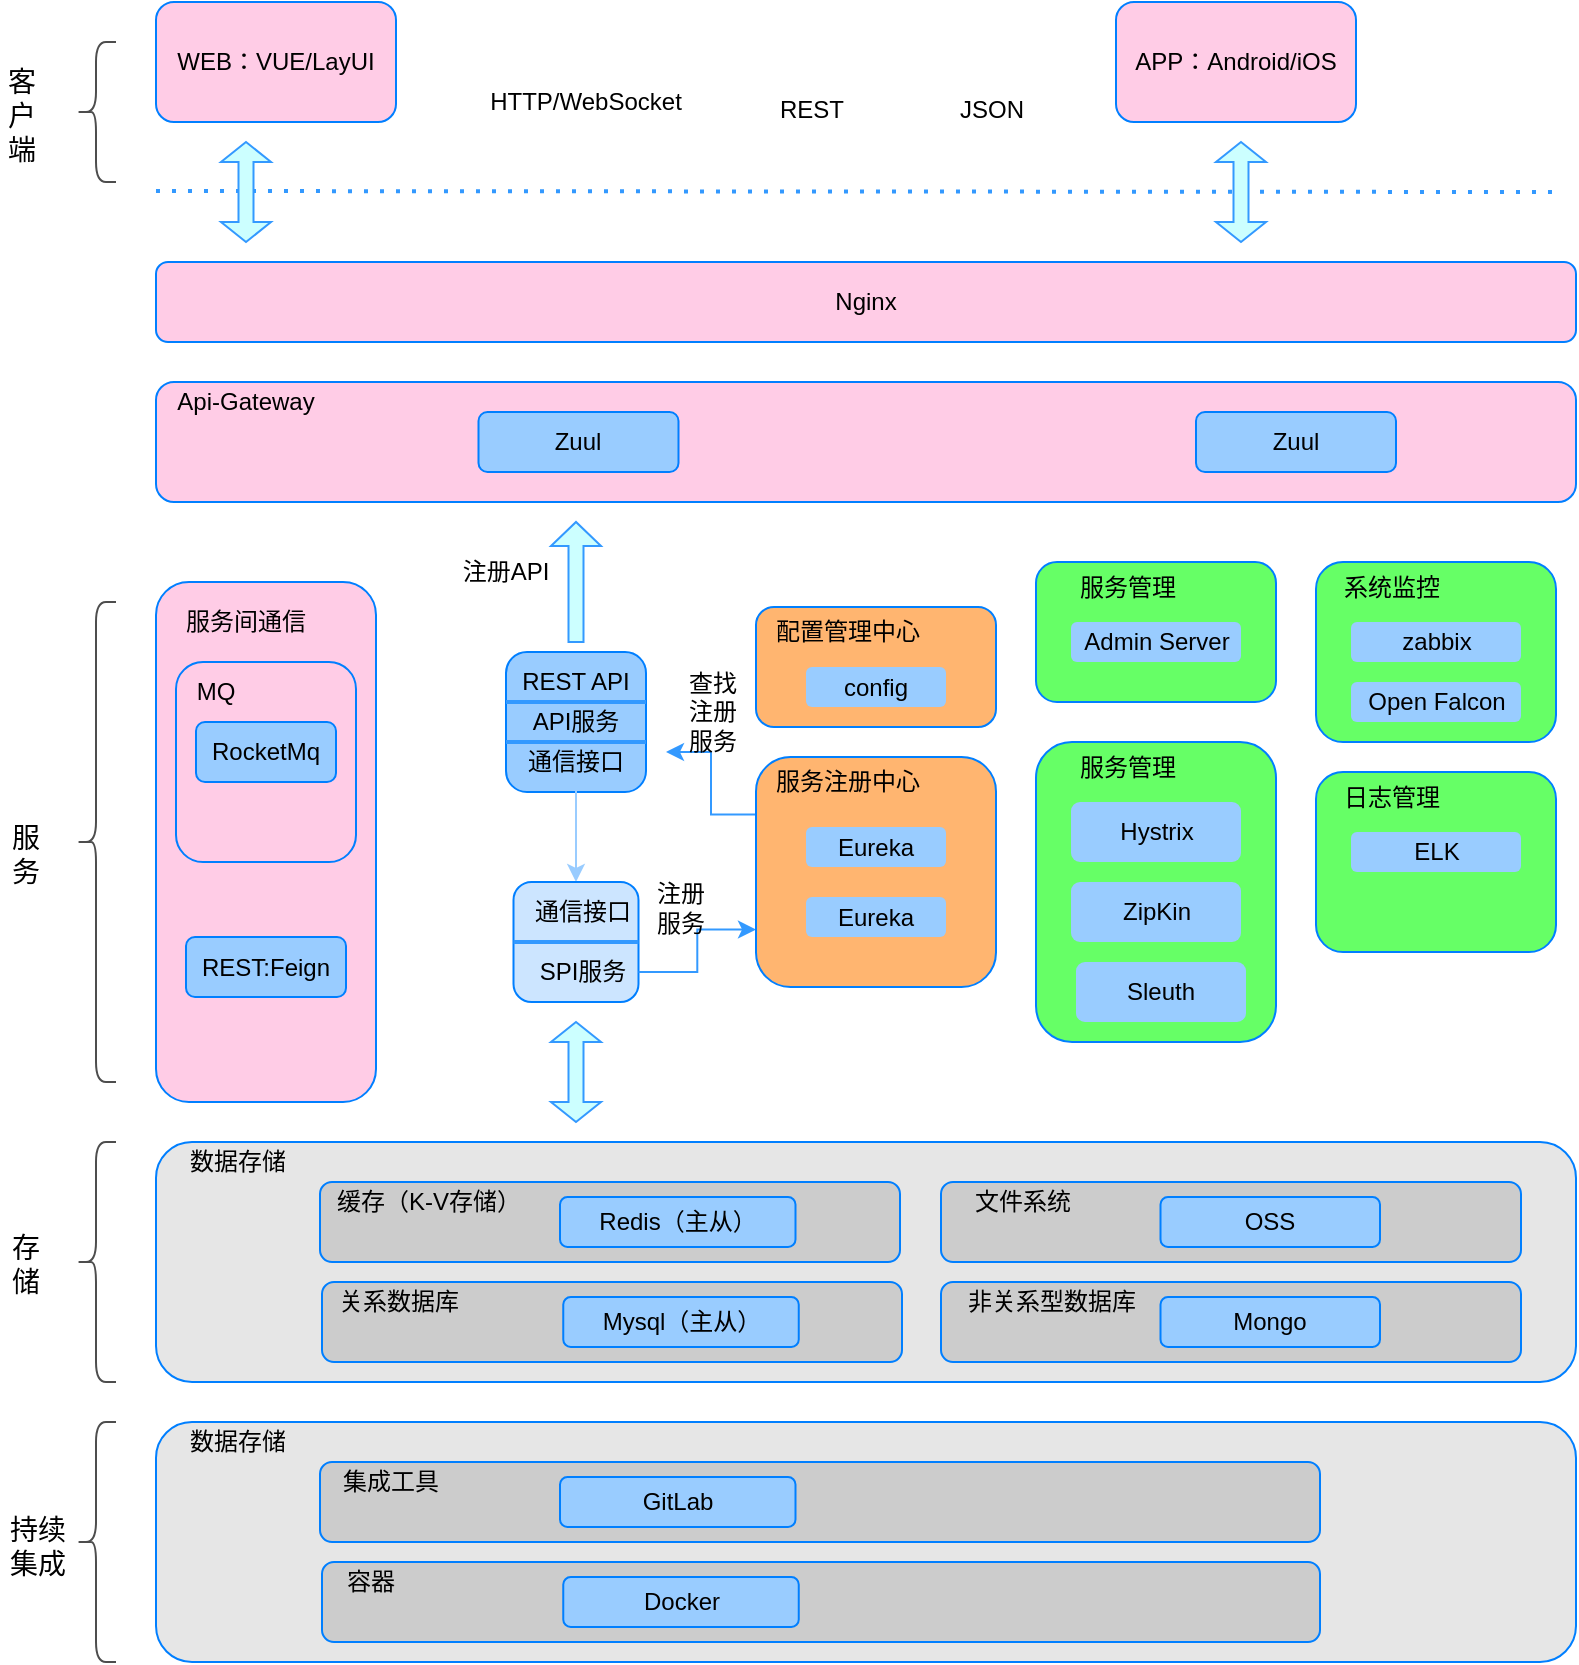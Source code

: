 <mxfile version="14.6.2" type="github"><diagram id="K902el5yAhRndNlSq89R" name="Page-1"><mxGraphModel dx="1197" dy="763" grid="1" gridSize="10" guides="1" tooltips="1" connect="1" arrows="1" fold="1" page="1" pageScale="1" pageWidth="827" pageHeight="1169" math="0" shadow="0"><root><mxCell id="0"/><mxCell id="1" parent="0"/><mxCell id="Bl_c-T-N0R6n8Bs1vp0Y-97" value="HTTP/WebSocket" style="text;html=1;strokeColor=none;fillColor=none;align=center;verticalAlign=middle;whiteSpace=wrap;rounded=0;shadow=1;" vertex="1" parent="1"><mxGeometry x="238" y="70" width="130" height="20" as="geometry"/></mxCell><mxCell id="Bl_c-T-N0R6n8Bs1vp0Y-1" value="WEB：VUE/LayUI" style="rounded=1;whiteSpace=wrap;html=1;strokeColor=#007FFF;fillColor=#FFCCE6;shadow=0;" vertex="1" parent="1"><mxGeometry x="88" y="30" width="120" height="60" as="geometry"/></mxCell><mxCell id="Bl_c-T-N0R6n8Bs1vp0Y-93" value="" style="shape=curlyBracket;whiteSpace=wrap;html=1;rounded=1;shadow=0;strokeColor=#4D4D4D;fillColor=#FFCCE6;" vertex="1" parent="1"><mxGeometry x="48" y="50" width="20" height="70" as="geometry"/></mxCell><mxCell id="Bl_c-T-N0R6n8Bs1vp0Y-99" value="&lt;div style=&quot;text-align: center&quot;&gt;&lt;font face=&quot;helvetica&quot;&gt;REST&lt;/font&gt;&lt;/div&gt;" style="text;whiteSpace=wrap;html=1;" vertex="1" parent="1"><mxGeometry x="398" y="70" width="36" height="30" as="geometry"/></mxCell><mxCell id="Bl_c-T-N0R6n8Bs1vp0Y-100" value="&lt;div style=&quot;text-align: center&quot;&gt;&lt;font face=&quot;helvetica&quot;&gt;JSON&lt;/font&gt;&lt;/div&gt;" style="text;whiteSpace=wrap;html=1;" vertex="1" parent="1"><mxGeometry x="488" y="70" width="46" height="30" as="geometry"/></mxCell><mxCell id="Bl_c-T-N0R6n8Bs1vp0Y-101" value="APP：Android/iOS" style="rounded=1;whiteSpace=wrap;html=1;strokeColor=#007FFF;fillColor=#FFCCE6;shadow=0;" vertex="1" parent="1"><mxGeometry x="568" y="30" width="120" height="60" as="geometry"/></mxCell><mxCell id="Bl_c-T-N0R6n8Bs1vp0Y-103" value="" style="endArrow=none;dashed=1;html=1;dashPattern=1 3;strokeWidth=2;strokeColor=#3399FF;startArrow=none;" edge="1" parent="1"><mxGeometry width="50" height="50" relative="1" as="geometry"><mxPoint x="88" y="124.5" as="sourcePoint"/><mxPoint x="788" y="125" as="targetPoint"/></mxGeometry></mxCell><mxCell id="Bl_c-T-N0R6n8Bs1vp0Y-105" value="Nginx" style="rounded=1;whiteSpace=wrap;html=1;strokeColor=#007FFF;fillColor=#FFCCE6;shadow=0;" vertex="1" parent="1"><mxGeometry x="88" y="160" width="710" height="40" as="geometry"/></mxCell><mxCell id="Bl_c-T-N0R6n8Bs1vp0Y-106" value="" style="rounded=1;whiteSpace=wrap;html=1;strokeColor=#007FFF;fillColor=#FFCCE6;shadow=0;" vertex="1" parent="1"><mxGeometry x="88" y="220" width="710" height="60" as="geometry"/></mxCell><mxCell id="Bl_c-T-N0R6n8Bs1vp0Y-107" value="Api-Gateway" style="text;html=1;strokeColor=none;fillColor=none;align=center;verticalAlign=middle;whiteSpace=wrap;rounded=0;shadow=0;" vertex="1" parent="1"><mxGeometry x="88" y="220" width="90" height="20" as="geometry"/></mxCell><mxCell id="Bl_c-T-N0R6n8Bs1vp0Y-108" value="Zuul" style="rounded=1;whiteSpace=wrap;html=1;strokeColor=#007FFF;fillColor=#99CCFF;shadow=0;" vertex="1" parent="1"><mxGeometry x="249.25" y="235" width="100" height="30" as="geometry"/></mxCell><mxCell id="Bl_c-T-N0R6n8Bs1vp0Y-109" value="Zuul" style="rounded=1;whiteSpace=wrap;html=1;strokeColor=#007FFF;fillColor=#99CCFF;shadow=0;" vertex="1" parent="1"><mxGeometry x="608" y="235" width="100" height="30" as="geometry"/></mxCell><mxCell id="Bl_c-T-N0R6n8Bs1vp0Y-110" value="" style="shape=curlyBracket;whiteSpace=wrap;html=1;rounded=1;shadow=0;strokeColor=#4D4D4D;fillColor=#FFCCE6;" vertex="1" parent="1"><mxGeometry x="48" y="600" width="20" height="120" as="geometry"/></mxCell><mxCell id="Bl_c-T-N0R6n8Bs1vp0Y-111" value="" style="shape=doubleArrow;direction=south;whiteSpace=wrap;html=1;shadow=0;strokeColor=#3399FF;fillColor=#CCFFFF;" vertex="1" parent="1"><mxGeometry x="120.5" y="100" width="25" height="50" as="geometry"/></mxCell><mxCell id="Bl_c-T-N0R6n8Bs1vp0Y-113" value="&lt;div style=&quot;text-align: center&quot;&gt;&lt;font face=&quot;helvetica&quot; style=&quot;font-size: 14px&quot;&gt;客户端&lt;/font&gt;&lt;/div&gt;" style="text;whiteSpace=wrap;html=1;" vertex="1" parent="1"><mxGeometry x="10" y="55" width="20" height="50" as="geometry"/></mxCell><mxCell id="Bl_c-T-N0R6n8Bs1vp0Y-114" value="&lt;div style=&quot;text-align: center&quot;&gt;&lt;font face=&quot;helvetica&quot;&gt;&lt;span style=&quot;font-size: 14px&quot;&gt;存储&lt;/span&gt;&lt;/font&gt;&lt;/div&gt;" style="text;whiteSpace=wrap;html=1;" vertex="1" parent="1"><mxGeometry x="14" y="637.5" width="12" height="45" as="geometry"/></mxCell><mxCell id="Bl_c-T-N0R6n8Bs1vp0Y-115" value="" style="rounded=1;whiteSpace=wrap;html=1;strokeColor=#007FFF;fillColor=#FFCCE6;shadow=0;" vertex="1" parent="1"><mxGeometry x="88" y="320" width="110" height="260" as="geometry"/></mxCell><mxCell id="Bl_c-T-N0R6n8Bs1vp0Y-116" value="服务间通信" style="text;html=1;strokeColor=none;fillColor=none;align=center;verticalAlign=middle;whiteSpace=wrap;rounded=0;shadow=0;" vertex="1" parent="1"><mxGeometry x="88" y="330" width="90" height="20" as="geometry"/></mxCell><mxCell id="Bl_c-T-N0R6n8Bs1vp0Y-117" value="" style="rounded=1;whiteSpace=wrap;html=1;strokeColor=#007FFF;fillColor=#FFCCE6;shadow=0;" vertex="1" parent="1"><mxGeometry x="98" y="360" width="90" height="100" as="geometry"/></mxCell><mxCell id="Bl_c-T-N0R6n8Bs1vp0Y-118" value="MQ" style="text;html=1;strokeColor=none;fillColor=none;align=center;verticalAlign=middle;whiteSpace=wrap;rounded=0;shadow=0;" vertex="1" parent="1"><mxGeometry x="98" y="370" width="40" height="10" as="geometry"/></mxCell><mxCell id="Bl_c-T-N0R6n8Bs1vp0Y-119" value="RocketMq" style="rounded=1;whiteSpace=wrap;html=1;strokeColor=#007FFF;fillColor=#99CCFF;shadow=0;" vertex="1" parent="1"><mxGeometry x="108" y="390" width="70" height="30" as="geometry"/></mxCell><mxCell id="Bl_c-T-N0R6n8Bs1vp0Y-121" value="REST:Feign" style="rounded=1;whiteSpace=wrap;html=1;strokeColor=#007FFF;fillColor=#99CCFF;shadow=0;" vertex="1" parent="1"><mxGeometry x="103" y="497.5" width="80" height="30" as="geometry"/></mxCell><mxCell id="Bl_c-T-N0R6n8Bs1vp0Y-123" value="" style="shape=curlyBracket;whiteSpace=wrap;html=1;rounded=1;shadow=0;strokeColor=#4D4D4D;fillColor=#FFCCE6;" vertex="1" parent="1"><mxGeometry x="48" y="330" width="20" height="240" as="geometry"/></mxCell><mxCell id="Bl_c-T-N0R6n8Bs1vp0Y-124" value="&lt;div style=&quot;text-align: center&quot;&gt;&lt;font face=&quot;helvetica&quot;&gt;&lt;span style=&quot;font-size: 14px&quot;&gt;服务&lt;/span&gt;&lt;/font&gt;&lt;/div&gt;" style="text;whiteSpace=wrap;html=1;" vertex="1" parent="1"><mxGeometry x="14" y="432.5" width="12" height="35" as="geometry"/></mxCell><mxCell id="Bl_c-T-N0R6n8Bs1vp0Y-127" value="" style="rounded=1;whiteSpace=wrap;html=1;strokeColor=#007FFF;fillColor=#99CCFF;shadow=0;" vertex="1" parent="1"><mxGeometry x="263" y="355" width="70" height="70" as="geometry"/></mxCell><mxCell id="Bl_c-T-N0R6n8Bs1vp0Y-128" value="" style="line;strokeWidth=2;html=1;shadow=0;fillColor=#3399FF;strokeColor=#3399FF;" vertex="1" parent="1"><mxGeometry x="263" y="375" width="70" height="10" as="geometry"/></mxCell><mxCell id="Bl_c-T-N0R6n8Bs1vp0Y-130" value="" style="line;strokeWidth=2;html=1;shadow=0;fillColor=#3399FF;strokeColor=#3399FF;" vertex="1" parent="1"><mxGeometry x="263" y="395" width="70" height="10" as="geometry"/></mxCell><mxCell id="Bl_c-T-N0R6n8Bs1vp0Y-131" value="REST API" style="text;html=1;strokeColor=none;fillColor=none;align=center;verticalAlign=middle;whiteSpace=wrap;rounded=0;shadow=0;" vertex="1" parent="1"><mxGeometry x="253" y="360" width="90" height="20" as="geometry"/></mxCell><mxCell id="Bl_c-T-N0R6n8Bs1vp0Y-133" value="API服务" style="text;html=1;strokeColor=none;fillColor=none;align=center;verticalAlign=middle;whiteSpace=wrap;rounded=0;shadow=0;" vertex="1" parent="1"><mxGeometry x="253" y="380" width="90" height="20" as="geometry"/></mxCell><mxCell id="Bl_c-T-N0R6n8Bs1vp0Y-156" style="edgeStyle=orthogonalEdgeStyle;rounded=0;orthogonalLoop=1;jettySize=auto;html=1;exitX=0.5;exitY=1;exitDx=0;exitDy=0;entryX=0.5;entryY=0;entryDx=0;entryDy=0;strokeColor=#99CCFF;" edge="1" parent="1" source="Bl_c-T-N0R6n8Bs1vp0Y-134" target="Bl_c-T-N0R6n8Bs1vp0Y-138"><mxGeometry relative="1" as="geometry"/></mxCell><mxCell id="Bl_c-T-N0R6n8Bs1vp0Y-134" value="通信接口" style="text;html=1;strokeColor=none;fillColor=none;align=center;verticalAlign=middle;whiteSpace=wrap;rounded=0;shadow=0;" vertex="1" parent="1"><mxGeometry x="253" y="400" width="90" height="20" as="geometry"/></mxCell><mxCell id="Bl_c-T-N0R6n8Bs1vp0Y-135" value="" style="shape=singleArrow;direction=north;whiteSpace=wrap;html=1;shadow=0;strokeColor=#3399FF;fillColor=#CCFFFF;" vertex="1" parent="1"><mxGeometry x="285.5" y="290" width="25" height="60" as="geometry"/></mxCell><mxCell id="Bl_c-T-N0R6n8Bs1vp0Y-136" value="注册API" style="text;html=1;strokeColor=none;fillColor=none;align=center;verticalAlign=middle;whiteSpace=wrap;rounded=0;shadow=0;" vertex="1" parent="1"><mxGeometry x="218" y="305" width="90" height="20" as="geometry"/></mxCell><mxCell id="Bl_c-T-N0R6n8Bs1vp0Y-137" value="" style="shape=doubleArrow;direction=south;whiteSpace=wrap;html=1;shadow=0;strokeColor=#3399FF;fillColor=#CCFFFF;" vertex="1" parent="1"><mxGeometry x="618" y="100" width="25" height="50" as="geometry"/></mxCell><mxCell id="Bl_c-T-N0R6n8Bs1vp0Y-138" value="" style="rounded=1;whiteSpace=wrap;html=1;strokeColor=#007FFF;fillColor=#CCE5FF;shadow=0;" vertex="1" parent="1"><mxGeometry x="266.75" y="470" width="62.5" height="60" as="geometry"/></mxCell><mxCell id="Bl_c-T-N0R6n8Bs1vp0Y-144" value="通信接口" style="text;html=1;strokeColor=none;fillColor=none;align=center;verticalAlign=middle;whiteSpace=wrap;rounded=0;shadow=0;" vertex="1" parent="1"><mxGeometry x="274.25" y="475" width="55" height="20" as="geometry"/></mxCell><mxCell id="Bl_c-T-N0R6n8Bs1vp0Y-185" style="edgeStyle=orthogonalEdgeStyle;rounded=0;orthogonalLoop=1;jettySize=auto;html=1;exitX=1;exitY=0.5;exitDx=0;exitDy=0;entryX=0;entryY=0.75;entryDx=0;entryDy=0;strokeColor=#3399FF;" edge="1" parent="1" source="Bl_c-T-N0R6n8Bs1vp0Y-146" target="Bl_c-T-N0R6n8Bs1vp0Y-160"><mxGeometry relative="1" as="geometry"/></mxCell><mxCell id="Bl_c-T-N0R6n8Bs1vp0Y-146" value="SPI服务" style="text;html=1;strokeColor=none;fillColor=none;align=center;verticalAlign=middle;whiteSpace=wrap;rounded=0;shadow=0;" vertex="1" parent="1"><mxGeometry x="274.25" y="505" width="55" height="20" as="geometry"/></mxCell><mxCell id="Bl_c-T-N0R6n8Bs1vp0Y-152" value="" style="line;strokeWidth=2;html=1;shadow=0;fillColor=#3399FF;strokeColor=#3399FF;" vertex="1" parent="1"><mxGeometry x="266.75" y="495" width="62.5" height="10" as="geometry"/></mxCell><mxCell id="Bl_c-T-N0R6n8Bs1vp0Y-157" value="" style="rounded=1;whiteSpace=wrap;html=1;strokeColor=#007FFF;fillColor=#FFB570;shadow=0;" vertex="1" parent="1"><mxGeometry x="388" y="332.5" width="120" height="60" as="geometry"/></mxCell><mxCell id="Bl_c-T-N0R6n8Bs1vp0Y-158" value="config" style="rounded=1;whiteSpace=wrap;html=1;strokeColor=none;fillColor=#99CCFF;shadow=0;" vertex="1" parent="1"><mxGeometry x="413" y="362.5" width="70" height="20" as="geometry"/></mxCell><mxCell id="Bl_c-T-N0R6n8Bs1vp0Y-159" value="配置管理中心" style="text;html=1;strokeColor=none;fillColor=none;align=center;verticalAlign=middle;whiteSpace=wrap;rounded=0;shadow=1;" vertex="1" parent="1"><mxGeometry x="394" y="337.5" width="80" height="15" as="geometry"/></mxCell><mxCell id="Bl_c-T-N0R6n8Bs1vp0Y-184" style="edgeStyle=orthogonalEdgeStyle;rounded=0;orthogonalLoop=1;jettySize=auto;html=1;exitX=0;exitY=0.25;exitDx=0;exitDy=0;entryX=1;entryY=0.25;entryDx=0;entryDy=0;strokeColor=#3399FF;" edge="1" parent="1" source="Bl_c-T-N0R6n8Bs1vp0Y-160" target="Bl_c-T-N0R6n8Bs1vp0Y-134"><mxGeometry relative="1" as="geometry"/></mxCell><mxCell id="Bl_c-T-N0R6n8Bs1vp0Y-160" value="" style="rounded=1;whiteSpace=wrap;html=1;strokeColor=#007FFF;fillColor=#FFB570;shadow=0;" vertex="1" parent="1"><mxGeometry x="388" y="407.5" width="120" height="115" as="geometry"/></mxCell><mxCell id="Bl_c-T-N0R6n8Bs1vp0Y-161" value="Eureka" style="rounded=1;whiteSpace=wrap;html=1;strokeColor=none;fillColor=#99CCFF;shadow=0;" vertex="1" parent="1"><mxGeometry x="413" y="442.5" width="70" height="20" as="geometry"/></mxCell><mxCell id="Bl_c-T-N0R6n8Bs1vp0Y-162" value="服务注册中心" style="text;html=1;strokeColor=none;fillColor=none;align=center;verticalAlign=middle;whiteSpace=wrap;rounded=0;shadow=1;" vertex="1" parent="1"><mxGeometry x="394" y="412.5" width="80" height="15" as="geometry"/></mxCell><mxCell id="Bl_c-T-N0R6n8Bs1vp0Y-163" value="Eureka" style="rounded=1;whiteSpace=wrap;html=1;strokeColor=none;fillColor=#99CCFF;shadow=0;" vertex="1" parent="1"><mxGeometry x="413" y="477.5" width="70" height="20" as="geometry"/></mxCell><mxCell id="Bl_c-T-N0R6n8Bs1vp0Y-165" value="" style="rounded=1;whiteSpace=wrap;html=1;strokeColor=#007FFF;fillColor=#66FF66;shadow=0;" vertex="1" parent="1"><mxGeometry x="528" y="310" width="120" height="70" as="geometry"/></mxCell><mxCell id="Bl_c-T-N0R6n8Bs1vp0Y-166" value="Admin Server" style="rounded=1;whiteSpace=wrap;html=1;strokeColor=none;fillColor=#99CCFF;shadow=0;" vertex="1" parent="1"><mxGeometry x="545.5" y="340" width="85" height="20" as="geometry"/></mxCell><mxCell id="Bl_c-T-N0R6n8Bs1vp0Y-167" value="服务管理" style="text;html=1;strokeColor=none;fillColor=none;align=center;verticalAlign=middle;whiteSpace=wrap;rounded=0;shadow=1;" vertex="1" parent="1"><mxGeometry x="534" y="315" width="80" height="15" as="geometry"/></mxCell><mxCell id="Bl_c-T-N0R6n8Bs1vp0Y-168" value="" style="rounded=1;whiteSpace=wrap;html=1;strokeColor=#007FFF;fillColor=#66FF66;shadow=0;" vertex="1" parent="1"><mxGeometry x="528" y="400" width="120" height="150" as="geometry"/></mxCell><mxCell id="Bl_c-T-N0R6n8Bs1vp0Y-169" value="Hystrix" style="rounded=1;whiteSpace=wrap;html=1;strokeColor=none;fillColor=#99CCFF;shadow=0;" vertex="1" parent="1"><mxGeometry x="545.5" y="430" width="85" height="30" as="geometry"/></mxCell><mxCell id="Bl_c-T-N0R6n8Bs1vp0Y-170" value="服务管理" style="text;html=1;strokeColor=none;fillColor=none;align=center;verticalAlign=middle;whiteSpace=wrap;rounded=0;shadow=1;" vertex="1" parent="1"><mxGeometry x="534" y="405" width="80" height="15" as="geometry"/></mxCell><mxCell id="Bl_c-T-N0R6n8Bs1vp0Y-171" value="ZipKin" style="rounded=1;whiteSpace=wrap;html=1;strokeColor=none;fillColor=#99CCFF;shadow=0;" vertex="1" parent="1"><mxGeometry x="545.5" y="470" width="85" height="30" as="geometry"/></mxCell><mxCell id="Bl_c-T-N0R6n8Bs1vp0Y-172" value="Sleuth" style="rounded=1;whiteSpace=wrap;html=1;strokeColor=none;fillColor=#99CCFF;shadow=0;" vertex="1" parent="1"><mxGeometry x="548" y="510" width="85" height="30" as="geometry"/></mxCell><mxCell id="Bl_c-T-N0R6n8Bs1vp0Y-174" value="" style="rounded=1;whiteSpace=wrap;html=1;strokeColor=#007FFF;fillColor=#66FF66;shadow=0;" vertex="1" parent="1"><mxGeometry x="668" y="310" width="120" height="90" as="geometry"/></mxCell><mxCell id="Bl_c-T-N0R6n8Bs1vp0Y-175" value="zabbix" style="rounded=1;whiteSpace=wrap;html=1;strokeColor=none;fillColor=#99CCFF;shadow=0;" vertex="1" parent="1"><mxGeometry x="685.5" y="340" width="85" height="20" as="geometry"/></mxCell><mxCell id="Bl_c-T-N0R6n8Bs1vp0Y-176" value="系统监控" style="text;html=1;strokeColor=none;fillColor=none;align=center;verticalAlign=middle;whiteSpace=wrap;rounded=0;shadow=1;" vertex="1" parent="1"><mxGeometry x="674" y="315" width="64" height="15" as="geometry"/></mxCell><mxCell id="Bl_c-T-N0R6n8Bs1vp0Y-177" value="Open Falcon" style="rounded=1;whiteSpace=wrap;html=1;strokeColor=none;fillColor=#99CCFF;shadow=0;" vertex="1" parent="1"><mxGeometry x="685.5" y="370" width="85" height="20" as="geometry"/></mxCell><mxCell id="Bl_c-T-N0R6n8Bs1vp0Y-179" value="" style="rounded=1;whiteSpace=wrap;html=1;strokeColor=#007FFF;fillColor=#66FF66;shadow=0;" vertex="1" parent="1"><mxGeometry x="668" y="415" width="120" height="90" as="geometry"/></mxCell><mxCell id="Bl_c-T-N0R6n8Bs1vp0Y-180" value="ELK" style="rounded=1;whiteSpace=wrap;html=1;strokeColor=none;fillColor=#99CCFF;shadow=0;" vertex="1" parent="1"><mxGeometry x="685.5" y="445" width="85" height="20" as="geometry"/></mxCell><mxCell id="Bl_c-T-N0R6n8Bs1vp0Y-181" value="日志管理" style="text;html=1;strokeColor=none;fillColor=none;align=center;verticalAlign=middle;whiteSpace=wrap;rounded=0;shadow=1;" vertex="1" parent="1"><mxGeometry x="674" y="420" width="64" height="15" as="geometry"/></mxCell><mxCell id="Bl_c-T-N0R6n8Bs1vp0Y-187" value="查找注册服务" style="text;html=1;strokeColor=none;fillColor=none;align=center;verticalAlign=middle;whiteSpace=wrap;rounded=0;shadow=1;" vertex="1" parent="1"><mxGeometry x="349.25" y="362.5" width="35" height="45" as="geometry"/></mxCell><mxCell id="Bl_c-T-N0R6n8Bs1vp0Y-188" value="注册服务" style="text;html=1;strokeColor=none;fillColor=none;align=center;verticalAlign=middle;whiteSpace=wrap;rounded=0;shadow=1;" vertex="1" parent="1"><mxGeometry x="333" y="465" width="35" height="35" as="geometry"/></mxCell><mxCell id="Bl_c-T-N0R6n8Bs1vp0Y-191" value="" style="rounded=1;whiteSpace=wrap;html=1;strokeColor=#007FFF;fillColor=#E6E6E6;shadow=0;" vertex="1" parent="1"><mxGeometry x="88" y="600" width="710" height="120" as="geometry"/></mxCell><mxCell id="Bl_c-T-N0R6n8Bs1vp0Y-192" value="数据存储" style="text;html=1;strokeColor=none;fillColor=none;align=center;verticalAlign=middle;whiteSpace=wrap;rounded=0;shadow=0;" vertex="1" parent="1"><mxGeometry x="88" y="600" width="82" height="20" as="geometry"/></mxCell><mxCell id="Bl_c-T-N0R6n8Bs1vp0Y-195" value="" style="rounded=1;whiteSpace=wrap;html=1;strokeColor=#007FFF;fillColor=#CCCCCC;shadow=0;" vertex="1" parent="1"><mxGeometry x="170" y="620" width="290" height="40" as="geometry"/></mxCell><mxCell id="Bl_c-T-N0R6n8Bs1vp0Y-196" value="缓存（K-V存储）" style="text;html=1;strokeColor=none;fillColor=none;align=center;verticalAlign=middle;whiteSpace=wrap;rounded=0;shadow=0;" vertex="1" parent="1"><mxGeometry x="175.25" y="620" width="99" height="20" as="geometry"/></mxCell><mxCell id="Bl_c-T-N0R6n8Bs1vp0Y-197" value="Redis（主从）" style="rounded=1;whiteSpace=wrap;html=1;strokeColor=#007FFF;fillColor=#99CCFF;shadow=0;" vertex="1" parent="1"><mxGeometry x="290" y="627.5" width="117.75" height="25" as="geometry"/></mxCell><mxCell id="Bl_c-T-N0R6n8Bs1vp0Y-199" value="" style="rounded=1;whiteSpace=wrap;html=1;strokeColor=#007FFF;fillColor=#CCCCCC;shadow=0;" vertex="1" parent="1"><mxGeometry x="171" y="670" width="290" height="40" as="geometry"/></mxCell><mxCell id="Bl_c-T-N0R6n8Bs1vp0Y-200" value="关系数据库" style="text;html=1;strokeColor=none;fillColor=none;align=center;verticalAlign=middle;whiteSpace=wrap;rounded=0;shadow=0;" vertex="1" parent="1"><mxGeometry x="170" y="670" width="79" height="20" as="geometry"/></mxCell><mxCell id="Bl_c-T-N0R6n8Bs1vp0Y-201" value="Mysql（主从）" style="rounded=1;whiteSpace=wrap;html=1;strokeColor=#007FFF;fillColor=#99CCFF;shadow=0;" vertex="1" parent="1"><mxGeometry x="291.63" y="677.5" width="117.75" height="25" as="geometry"/></mxCell><mxCell id="Bl_c-T-N0R6n8Bs1vp0Y-202" value="" style="rounded=1;whiteSpace=wrap;html=1;strokeColor=#007FFF;fillColor=#CCCCCC;shadow=0;" vertex="1" parent="1"><mxGeometry x="480.5" y="620" width="290" height="40" as="geometry"/></mxCell><mxCell id="Bl_c-T-N0R6n8Bs1vp0Y-203" value="文件系统" style="text;html=1;strokeColor=none;fillColor=none;align=center;verticalAlign=middle;whiteSpace=wrap;rounded=0;shadow=0;" vertex="1" parent="1"><mxGeometry x="483" y="620" width="77" height="20" as="geometry"/></mxCell><mxCell id="Bl_c-T-N0R6n8Bs1vp0Y-204" value="OSS" style="rounded=1;whiteSpace=wrap;html=1;strokeColor=#007FFF;fillColor=#99CCFF;shadow=0;" vertex="1" parent="1"><mxGeometry x="590.25" y="627.5" width="109.75" height="25" as="geometry"/></mxCell><mxCell id="Bl_c-T-N0R6n8Bs1vp0Y-205" value="" style="rounded=1;whiteSpace=wrap;html=1;strokeColor=#007FFF;fillColor=#CCCCCC;shadow=0;" vertex="1" parent="1"><mxGeometry x="480.5" y="670" width="290" height="40" as="geometry"/></mxCell><mxCell id="Bl_c-T-N0R6n8Bs1vp0Y-206" value="非关系型数据库" style="text;html=1;strokeColor=none;fillColor=none;align=center;verticalAlign=middle;whiteSpace=wrap;rounded=0;shadow=0;" vertex="1" parent="1"><mxGeometry x="480.5" y="670" width="109.5" height="20" as="geometry"/></mxCell><mxCell id="Bl_c-T-N0R6n8Bs1vp0Y-207" value="Mongo" style="rounded=1;whiteSpace=wrap;html=1;strokeColor=#007FFF;fillColor=#99CCFF;shadow=0;" vertex="1" parent="1"><mxGeometry x="590.25" y="677.5" width="109.75" height="25" as="geometry"/></mxCell><mxCell id="Bl_c-T-N0R6n8Bs1vp0Y-212" value="" style="shape=doubleArrow;direction=south;whiteSpace=wrap;html=1;shadow=0;strokeColor=#3399FF;fillColor=#CCFFFF;" vertex="1" parent="1"><mxGeometry x="285.5" y="540" width="25" height="50" as="geometry"/></mxCell><mxCell id="Bl_c-T-N0R6n8Bs1vp0Y-214" value="" style="shape=curlyBracket;whiteSpace=wrap;html=1;rounded=1;shadow=0;strokeColor=#4D4D4D;fillColor=#FFCCE6;" vertex="1" parent="1"><mxGeometry x="48" y="740" width="20" height="120" as="geometry"/></mxCell><mxCell id="Bl_c-T-N0R6n8Bs1vp0Y-215" value="&lt;div style=&quot;text-align: center&quot;&gt;&lt;font face=&quot;helvetica&quot;&gt;&lt;span style=&quot;font-size: 14px&quot;&gt;持续集成&lt;/span&gt;&lt;/font&gt;&lt;/div&gt;" style="text;whiteSpace=wrap;html=1;" vertex="1" parent="1"><mxGeometry x="10" y="778.75" width="36" height="42.5" as="geometry"/></mxCell><mxCell id="Bl_c-T-N0R6n8Bs1vp0Y-216" value="" style="rounded=1;whiteSpace=wrap;html=1;strokeColor=#007FFF;fillColor=#E6E6E6;shadow=0;" vertex="1" parent="1"><mxGeometry x="88" y="740" width="710" height="120" as="geometry"/></mxCell><mxCell id="Bl_c-T-N0R6n8Bs1vp0Y-217" value="数据存储" style="text;html=1;strokeColor=none;fillColor=none;align=center;verticalAlign=middle;whiteSpace=wrap;rounded=0;shadow=0;" vertex="1" parent="1"><mxGeometry x="88" y="740" width="82" height="20" as="geometry"/></mxCell><mxCell id="Bl_c-T-N0R6n8Bs1vp0Y-218" value="" style="rounded=1;whiteSpace=wrap;html=1;strokeColor=#007FFF;fillColor=#CCCCCC;shadow=0;" vertex="1" parent="1"><mxGeometry x="170" y="760" width="500" height="40" as="geometry"/></mxCell><mxCell id="Bl_c-T-N0R6n8Bs1vp0Y-219" value="集成工具" style="text;html=1;strokeColor=none;fillColor=none;align=center;verticalAlign=middle;whiteSpace=wrap;rounded=0;shadow=0;" vertex="1" parent="1"><mxGeometry x="171" y="760" width="69" height="20" as="geometry"/></mxCell><mxCell id="Bl_c-T-N0R6n8Bs1vp0Y-220" value="GitLab" style="rounded=1;whiteSpace=wrap;html=1;strokeColor=#007FFF;fillColor=#99CCFF;shadow=0;" vertex="1" parent="1"><mxGeometry x="290" y="767.5" width="117.75" height="25" as="geometry"/></mxCell><mxCell id="Bl_c-T-N0R6n8Bs1vp0Y-221" value="" style="rounded=1;whiteSpace=wrap;html=1;strokeColor=#007FFF;fillColor=#CCCCCC;shadow=0;" vertex="1" parent="1"><mxGeometry x="171" y="810" width="499" height="40" as="geometry"/></mxCell><mxCell id="Bl_c-T-N0R6n8Bs1vp0Y-222" value="容器" style="text;html=1;strokeColor=none;fillColor=none;align=center;verticalAlign=middle;whiteSpace=wrap;rounded=0;shadow=0;" vertex="1" parent="1"><mxGeometry x="171" y="810" width="49" height="20" as="geometry"/></mxCell><mxCell id="Bl_c-T-N0R6n8Bs1vp0Y-223" value="Docker" style="rounded=1;whiteSpace=wrap;html=1;strokeColor=#007FFF;fillColor=#99CCFF;shadow=0;" vertex="1" parent="1"><mxGeometry x="291.63" y="817.5" width="117.75" height="25" as="geometry"/></mxCell></root></mxGraphModel></diagram></mxfile>